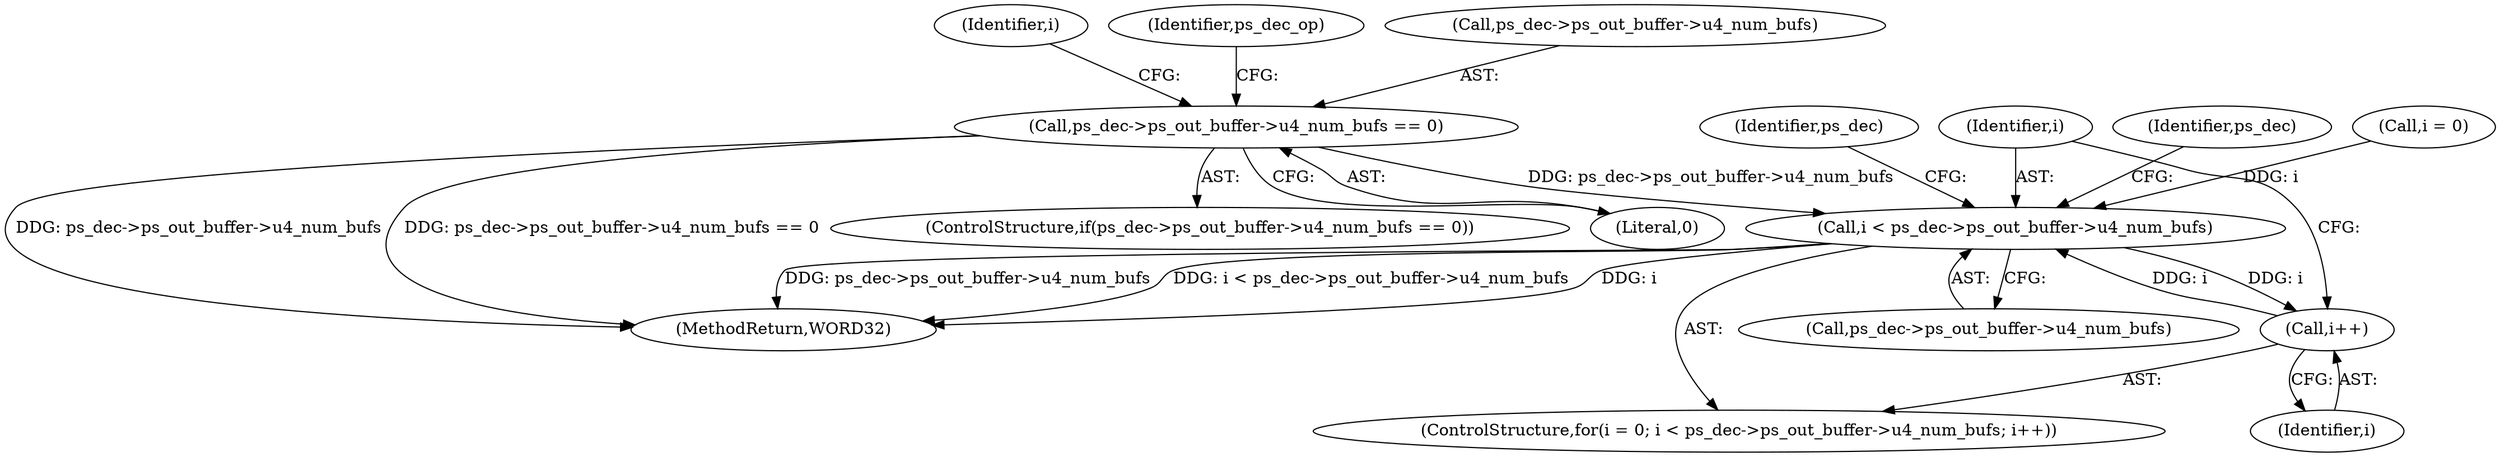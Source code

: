 digraph "0_Android_7554755536019e439433c515eeb44e701fb3bfb2@pointer" {
"1000369" [label="(Call,ps_dec->ps_out_buffer->u4_num_bufs == 0)"];
"1000395" [label="(Call,i < ps_dec->ps_out_buffer->u4_num_bufs)"];
"1000402" [label="(Call,i++)"];
"1000391" [label="(ControlStructure,for(i = 0; i < ps_dec->ps_out_buffer->u4_num_bufs; i++))"];
"1000410" [label="(Identifier,ps_dec)"];
"1000369" [label="(Call,ps_dec->ps_out_buffer->u4_num_bufs == 0)"];
"1000458" [label="(Identifier,ps_dec)"];
"1000392" [label="(Call,i = 0)"];
"1000397" [label="(Call,ps_dec->ps_out_buffer->u4_num_bufs)"];
"1000368" [label="(ControlStructure,if(ps_dec->ps_out_buffer->u4_num_bufs == 0))"];
"1002142" [label="(MethodReturn,WORD32)"];
"1000395" [label="(Call,i < ps_dec->ps_out_buffer->u4_num_bufs)"];
"1000393" [label="(Identifier,i)"];
"1000375" [label="(Literal,0)"];
"1000403" [label="(Identifier,i)"];
"1000402" [label="(Call,i++)"];
"1000379" [label="(Identifier,ps_dec_op)"];
"1000396" [label="(Identifier,i)"];
"1000370" [label="(Call,ps_dec->ps_out_buffer->u4_num_bufs)"];
"1000369" -> "1000368"  [label="AST: "];
"1000369" -> "1000375"  [label="CFG: "];
"1000370" -> "1000369"  [label="AST: "];
"1000375" -> "1000369"  [label="AST: "];
"1000379" -> "1000369"  [label="CFG: "];
"1000393" -> "1000369"  [label="CFG: "];
"1000369" -> "1002142"  [label="DDG: ps_dec->ps_out_buffer->u4_num_bufs == 0"];
"1000369" -> "1002142"  [label="DDG: ps_dec->ps_out_buffer->u4_num_bufs"];
"1000369" -> "1000395"  [label="DDG: ps_dec->ps_out_buffer->u4_num_bufs"];
"1000395" -> "1000391"  [label="AST: "];
"1000395" -> "1000397"  [label="CFG: "];
"1000396" -> "1000395"  [label="AST: "];
"1000397" -> "1000395"  [label="AST: "];
"1000410" -> "1000395"  [label="CFG: "];
"1000458" -> "1000395"  [label="CFG: "];
"1000395" -> "1002142"  [label="DDG: i"];
"1000395" -> "1002142"  [label="DDG: ps_dec->ps_out_buffer->u4_num_bufs"];
"1000395" -> "1002142"  [label="DDG: i < ps_dec->ps_out_buffer->u4_num_bufs"];
"1000392" -> "1000395"  [label="DDG: i"];
"1000402" -> "1000395"  [label="DDG: i"];
"1000395" -> "1000402"  [label="DDG: i"];
"1000402" -> "1000391"  [label="AST: "];
"1000402" -> "1000403"  [label="CFG: "];
"1000403" -> "1000402"  [label="AST: "];
"1000396" -> "1000402"  [label="CFG: "];
}
